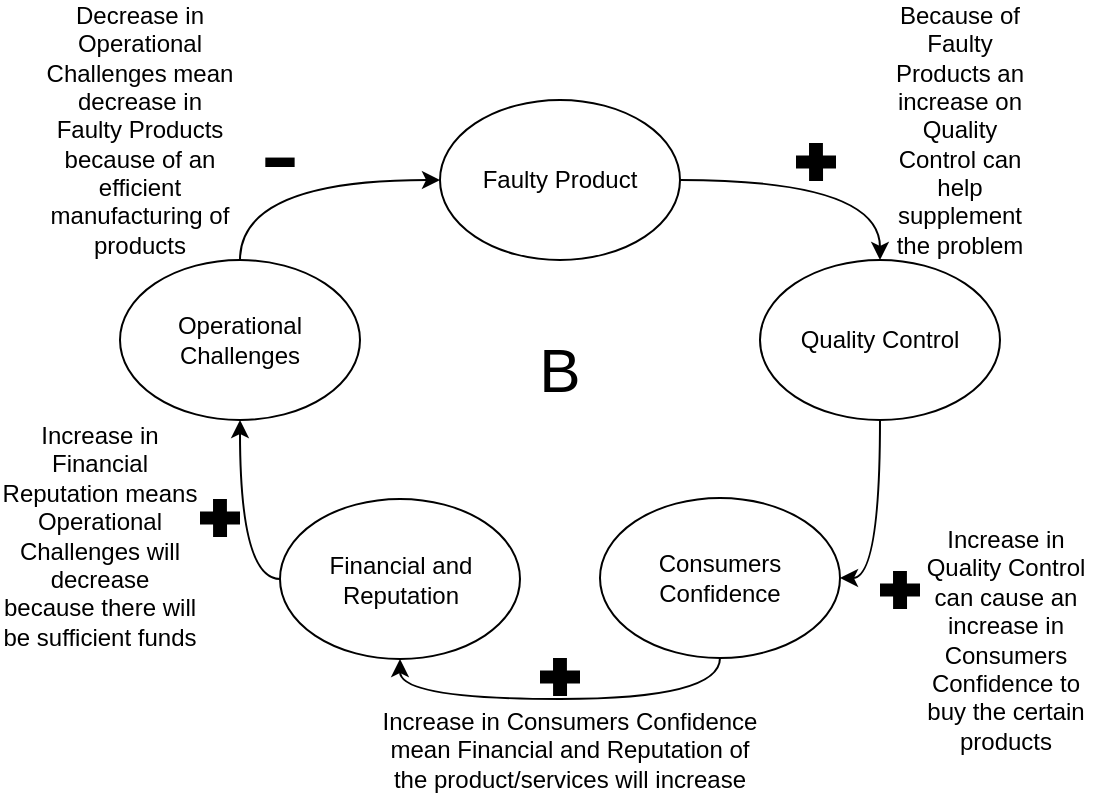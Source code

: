 <mxfile version="22.1.21" type="github">
  <diagram name="Page-1" id="zCXWzLUwnWcZddKUeMfU">
    <mxGraphModel dx="880" dy="434" grid="1" gridSize="10" guides="1" tooltips="1" connect="1" arrows="1" fold="1" page="1" pageScale="1" pageWidth="850" pageHeight="1100" math="0" shadow="0">
      <root>
        <mxCell id="0" />
        <mxCell id="1" parent="0" />
        <mxCell id="rxUftr2OwrsVNxe5Y76c-1" style="edgeStyle=orthogonalEdgeStyle;rounded=0;orthogonalLoop=1;jettySize=auto;html=1;exitX=1;exitY=0.5;exitDx=0;exitDy=0;curved=1;entryX=0.5;entryY=0;entryDx=0;entryDy=0;" edge="1" parent="1" source="rxUftr2OwrsVNxe5Y76c-2" target="rxUftr2OwrsVNxe5Y76c-8">
          <mxGeometry relative="1" as="geometry" />
        </mxCell>
        <mxCell id="rxUftr2OwrsVNxe5Y76c-2" value="" style="ellipse;whiteSpace=wrap;html=1;" vertex="1" parent="1">
          <mxGeometry x="360" y="80" width="120" height="80" as="geometry" />
        </mxCell>
        <mxCell id="rxUftr2OwrsVNxe5Y76c-3" style="edgeStyle=orthogonalEdgeStyle;rounded=0;orthogonalLoop=1;jettySize=auto;html=1;exitX=0.5;exitY=0;exitDx=0;exitDy=0;entryX=0;entryY=0.5;entryDx=0;entryDy=0;curved=1;" edge="1" parent="1" source="rxUftr2OwrsVNxe5Y76c-4" target="rxUftr2OwrsVNxe5Y76c-2">
          <mxGeometry relative="1" as="geometry" />
        </mxCell>
        <mxCell id="rxUftr2OwrsVNxe5Y76c-4" value="Operational Challenges" style="ellipse;whiteSpace=wrap;html=1;" vertex="1" parent="1">
          <mxGeometry x="200" y="160" width="120" height="80" as="geometry" />
        </mxCell>
        <mxCell id="rxUftr2OwrsVNxe5Y76c-5" style="edgeStyle=orthogonalEdgeStyle;rounded=0;orthogonalLoop=1;jettySize=auto;html=1;exitX=0;exitY=0.5;exitDx=0;exitDy=0;entryX=0.5;entryY=1;entryDx=0;entryDy=0;curved=1;" edge="1" parent="1" source="rxUftr2OwrsVNxe5Y76c-6" target="rxUftr2OwrsVNxe5Y76c-4">
          <mxGeometry relative="1" as="geometry" />
        </mxCell>
        <mxCell id="rxUftr2OwrsVNxe5Y76c-6" value="" style="ellipse;whiteSpace=wrap;html=1;" vertex="1" parent="1">
          <mxGeometry x="280" y="279.5" width="120" height="80" as="geometry" />
        </mxCell>
        <mxCell id="rxUftr2OwrsVNxe5Y76c-8" value="Quality Control" style="ellipse;whiteSpace=wrap;html=1;" vertex="1" parent="1">
          <mxGeometry x="520" y="160" width="120" height="80" as="geometry" />
        </mxCell>
        <mxCell id="rxUftr2OwrsVNxe5Y76c-9" value="Faulty Product" style="text;html=1;strokeColor=none;fillColor=none;align=center;verticalAlign=middle;whiteSpace=wrap;rounded=0;" vertex="1" parent="1">
          <mxGeometry x="370" y="105" width="100" height="30" as="geometry" />
        </mxCell>
        <mxCell id="rxUftr2OwrsVNxe5Y76c-10" value="B" style="text;html=1;strokeColor=none;fillColor=none;align=center;verticalAlign=middle;whiteSpace=wrap;rounded=0;fontSize=31;" vertex="1" parent="1">
          <mxGeometry x="390" y="200" width="60" height="30" as="geometry" />
        </mxCell>
        <mxCell id="rxUftr2OwrsVNxe5Y76c-11" value="" style="shape=mxgraph.signs.healthcare.first_aid;html=1;pointerEvents=1;fillColor=#000000;strokeColor=none;verticalLabelPosition=bottom;verticalAlign=top;align=center;" vertex="1" parent="1">
          <mxGeometry x="240" y="279.5" width="20" height="19" as="geometry" />
        </mxCell>
        <mxCell id="rxUftr2OwrsVNxe5Y76c-12" value="Financial and Reputation" style="text;html=1;strokeColor=none;fillColor=none;align=center;verticalAlign=middle;whiteSpace=wrap;rounded=0;" vertex="1" parent="1">
          <mxGeometry x="292.5" y="304.5" width="95" height="30" as="geometry" />
        </mxCell>
        <mxCell id="rxUftr2OwrsVNxe5Y76c-13" value="Because of Faulty Products an increase on Quality Control can help supplement the problem" style="text;html=1;strokeColor=none;fillColor=none;align=center;verticalAlign=middle;whiteSpace=wrap;rounded=0;" vertex="1" parent="1">
          <mxGeometry x="580" y="80" width="80" height="30" as="geometry" />
        </mxCell>
        <mxCell id="rxUftr2OwrsVNxe5Y76c-14" value="Increase in Quality Control can cause an increase in Consumers Confidence to buy the certain products" style="text;html=1;strokeColor=none;fillColor=none;align=center;verticalAlign=middle;whiteSpace=wrap;rounded=0;" vertex="1" parent="1">
          <mxGeometry x="598" y="334.5" width="90" height="30" as="geometry" />
        </mxCell>
        <mxCell id="rxUftr2OwrsVNxe5Y76c-15" value="Increase in Financial Reputation means Operational Challenges will decrease because there will be sufficient funds" style="text;html=1;strokeColor=none;fillColor=none;align=center;verticalAlign=middle;whiteSpace=wrap;rounded=0;" vertex="1" parent="1">
          <mxGeometry x="140" y="270" width="100" height="55.5" as="geometry" />
        </mxCell>
        <mxCell id="rxUftr2OwrsVNxe5Y76c-16" value="Decrease in Operational Challenges mean decrease in Faulty Products because of an efficient manufacturing of products" style="text;html=1;strokeColor=none;fillColor=none;align=center;verticalAlign=middle;whiteSpace=wrap;rounded=0;" vertex="1" parent="1">
          <mxGeometry x="160" y="80" width="100" height="30" as="geometry" />
        </mxCell>
        <mxCell id="rxUftr2OwrsVNxe5Y76c-18" value="&lt;font style=&quot;font-size: 60px;&quot;&gt;-&lt;/font&gt;" style="text;html=1;strokeColor=none;fillColor=none;align=center;verticalAlign=middle;whiteSpace=wrap;rounded=0;" vertex="1" parent="1">
          <mxGeometry x="250" y="90.5" width="60" height="30" as="geometry" />
        </mxCell>
        <mxCell id="rxUftr2OwrsVNxe5Y76c-19" value="" style="shape=mxgraph.signs.healthcare.first_aid;html=1;pointerEvents=1;fillColor=#000000;strokeColor=none;verticalLabelPosition=bottom;verticalAlign=top;align=center;" vertex="1" parent="1">
          <mxGeometry x="580" y="315.5" width="20" height="19" as="geometry" />
        </mxCell>
        <mxCell id="rxUftr2OwrsVNxe5Y76c-20" value="" style="edgeStyle=orthogonalEdgeStyle;rounded=0;orthogonalLoop=1;jettySize=auto;html=1;exitX=0.5;exitY=1;exitDx=0;exitDy=0;entryX=1;entryY=0.5;entryDx=0;entryDy=0;curved=1;" edge="1" parent="1" source="rxUftr2OwrsVNxe5Y76c-8" target="rxUftr2OwrsVNxe5Y76c-21">
          <mxGeometry relative="1" as="geometry">
            <mxPoint x="580" y="280" as="sourcePoint" />
            <mxPoint x="400" y="362" as="targetPoint" />
          </mxGeometry>
        </mxCell>
        <mxCell id="rxUftr2OwrsVNxe5Y76c-22" style="edgeStyle=orthogonalEdgeStyle;rounded=0;orthogonalLoop=1;jettySize=auto;html=1;exitX=0.5;exitY=1;exitDx=0;exitDy=0;entryX=0.5;entryY=1;entryDx=0;entryDy=0;curved=1;" edge="1" parent="1" source="rxUftr2OwrsVNxe5Y76c-21" target="rxUftr2OwrsVNxe5Y76c-6">
          <mxGeometry relative="1" as="geometry">
            <mxPoint x="350" y="450" as="targetPoint" />
          </mxGeometry>
        </mxCell>
        <mxCell id="rxUftr2OwrsVNxe5Y76c-21" value="Consumers Confidence" style="ellipse;whiteSpace=wrap;html=1;" vertex="1" parent="1">
          <mxGeometry x="440" y="279" width="120" height="80" as="geometry" />
        </mxCell>
        <mxCell id="rxUftr2OwrsVNxe5Y76c-25" value="" style="shape=mxgraph.signs.healthcare.first_aid;html=1;pointerEvents=1;fillColor=#000000;strokeColor=none;verticalLabelPosition=bottom;verticalAlign=top;align=center;" vertex="1" parent="1">
          <mxGeometry x="538" y="101.5" width="20" height="19" as="geometry" />
        </mxCell>
        <mxCell id="rxUftr2OwrsVNxe5Y76c-27" value="" style="shape=mxgraph.signs.healthcare.first_aid;html=1;pointerEvents=1;fillColor=#000000;strokeColor=none;verticalLabelPosition=bottom;verticalAlign=top;align=center;" vertex="1" parent="1">
          <mxGeometry x="410" y="359" width="20" height="19" as="geometry" />
        </mxCell>
        <mxCell id="rxUftr2OwrsVNxe5Y76c-28" value="Increase in Consumers Confidence mean Financial and Reputation of the product/services will increase" style="text;html=1;strokeColor=none;fillColor=none;align=center;verticalAlign=middle;whiteSpace=wrap;rounded=0;" vertex="1" parent="1">
          <mxGeometry x="330" y="390" width="190" height="30" as="geometry" />
        </mxCell>
      </root>
    </mxGraphModel>
  </diagram>
</mxfile>
